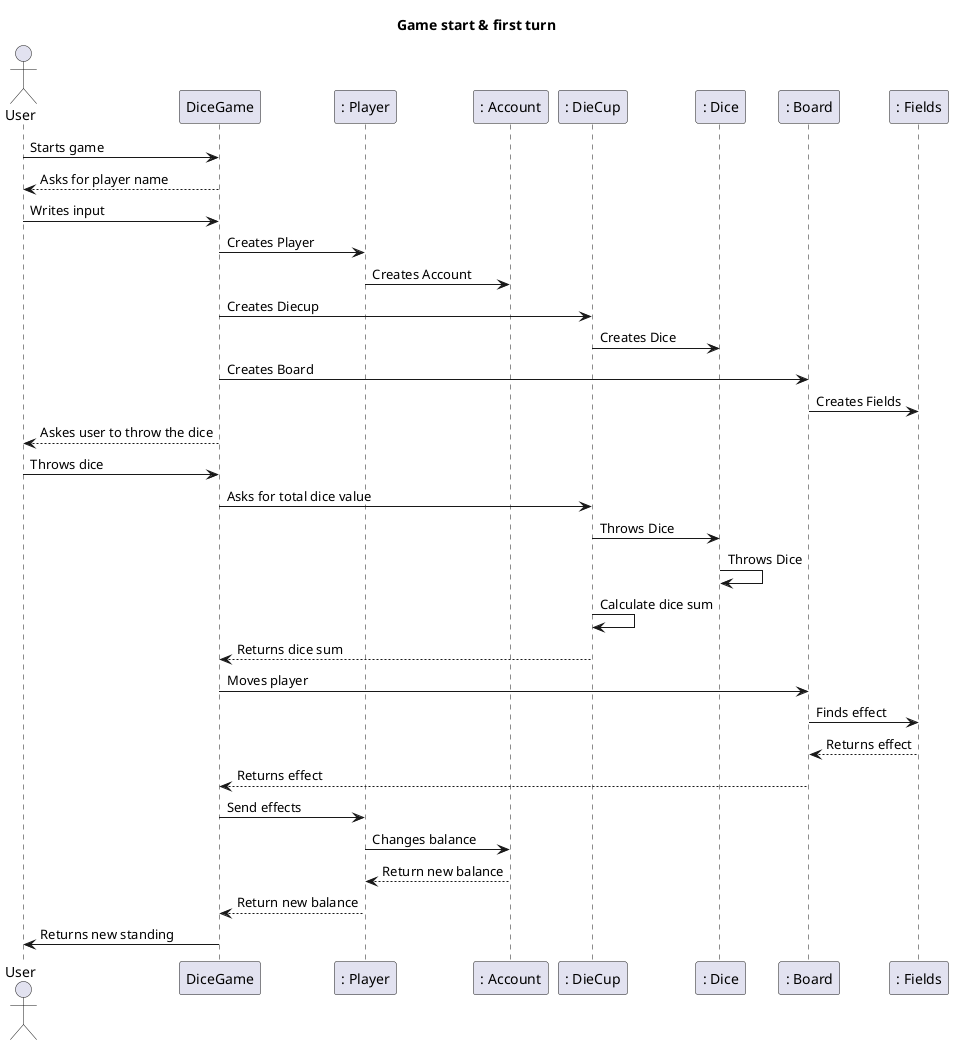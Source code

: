 @startuml SystemSequenceDiagram
title "Game start & first turn"
actor User
participant DiceGame
participant ": Player"
participant ": Account"
participant ": DieCup"
participant ": Dice"
participant ": Board"
participant ": Fields"

User -> DiceGame : Starts game
DiceGame --> User : Asks for player name
User -> DiceGame : Writes input
DiceGame -> ": Player" : Creates Player 
": Player" -> ": Account" : Creates Account
DiceGame -> ": DieCup" : Creates Diecup
": DieCup" -> ": Dice" : Creates Dice
DiceGame -> ": Board" : Creates Board
": Board" -> ": Fields" : Creates Fields
DiceGame --> User : Askes user to throw the dice
User -> DiceGame : Throws dice
DiceGame -> ": DieCup" : Asks for total dice value
": DieCup" -> ": Dice" : Throws Dice
": Dice" -> ": Dice" : Throws Dice
": DieCup" -> ": DieCup" : Calculate dice sum
": DieCup" --> DiceGame : Returns dice sum
DiceGame -> ": Board" : Moves player
": Board" -> ": Fields" : Finds effect
": Fields" --> ": Board" : Returns effect
": Board" --> DiceGame : Returns effect
DiceGame -> ": Player" : Send effects
": Player" -> ": Account" : Changes balance
": Account" --> ": Player" : Return new balance
": Player" --> DiceGame : Return new balance
DiceGame -> User : Returns new standing


@enduml